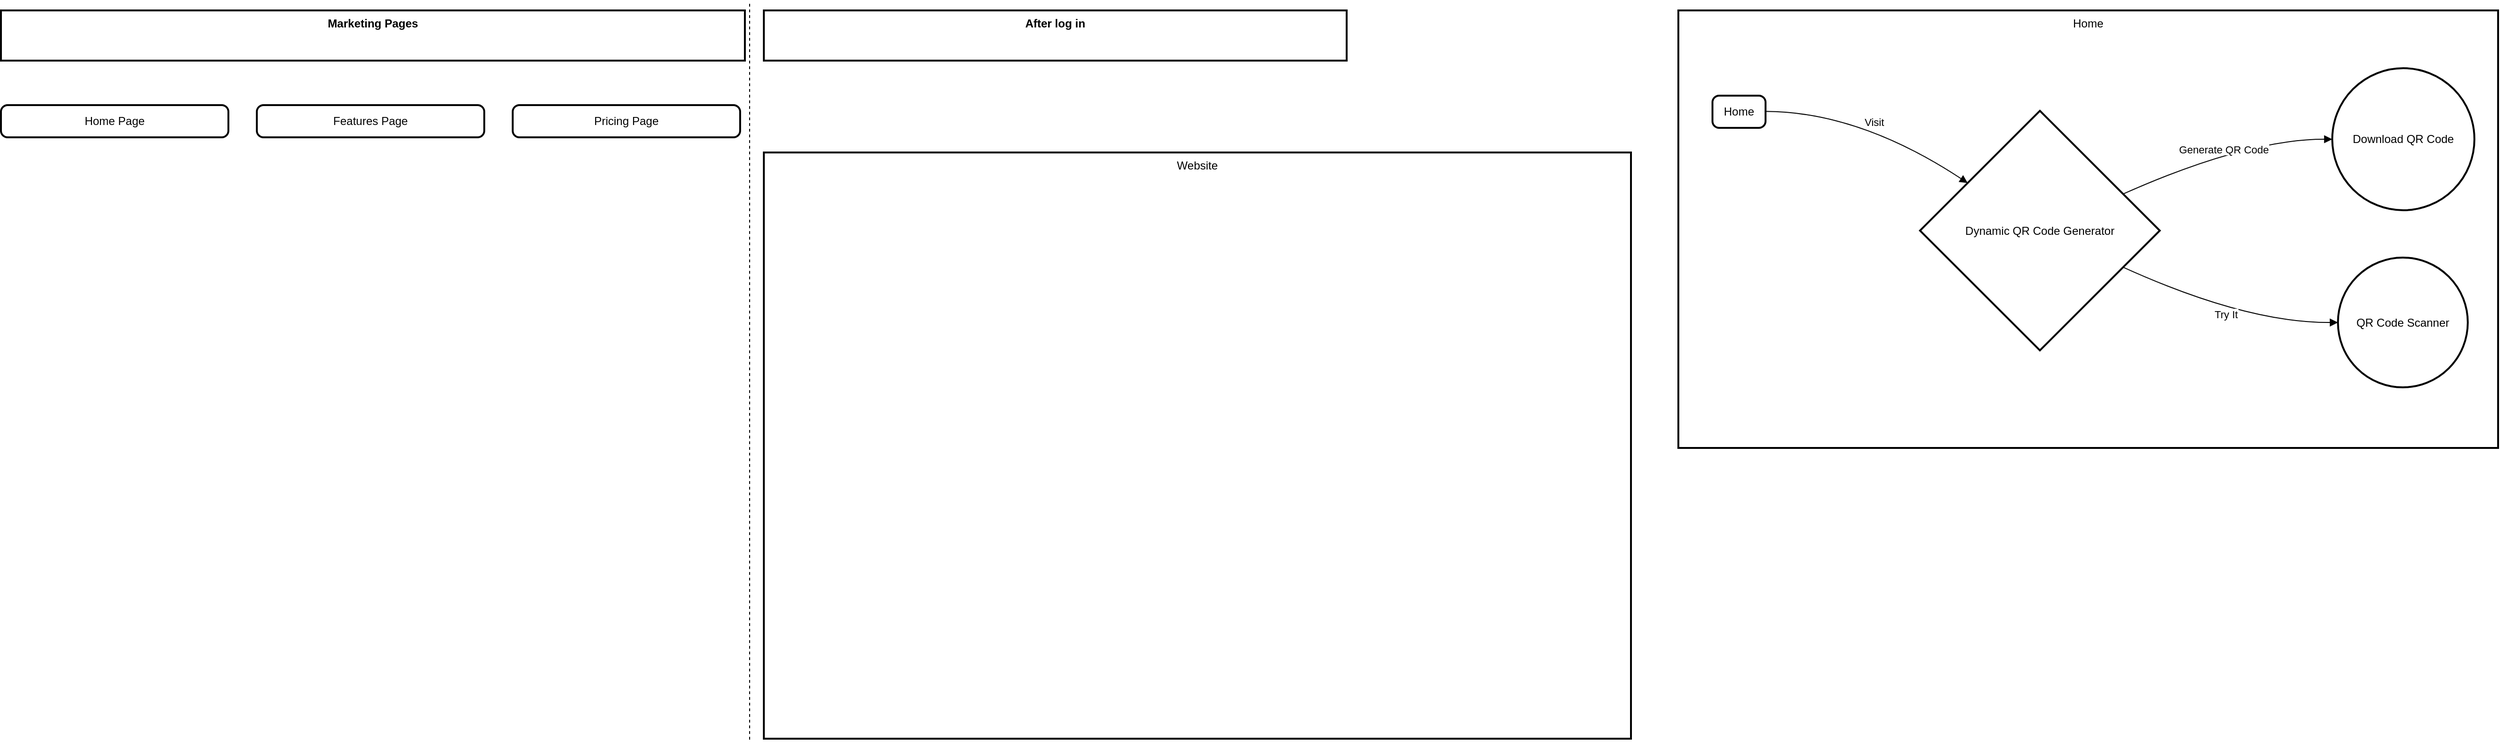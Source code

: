 <mxfile version="24.7.12">
  <diagram name="Page-1" id="xm0qqevYfB8CA88mfpXX">
    <mxGraphModel dx="2504" dy="881" grid="1" gridSize="10" guides="1" tooltips="1" connect="1" arrows="1" fold="1" page="1" pageScale="1" pageWidth="827" pageHeight="1169" math="0" shadow="0">
      <root>
        <mxCell id="0" />
        <mxCell id="1" parent="0" />
        <mxCell id="2" value="After log in" style="whiteSpace=wrap;strokeWidth=2;verticalAlign=top;fontStyle=1" parent="1" vertex="1">
          <mxGeometry x="215" y="90" width="615" height="53" as="geometry" />
        </mxCell>
        <mxCell id="3" value="Home Page" style="rounded=1;absoluteArcSize=1;arcSize=14;whiteSpace=wrap;strokeWidth=2;" parent="1" vertex="1">
          <mxGeometry x="-590" y="190" width="240" height="34" as="geometry" />
        </mxCell>
        <mxCell id="4" value="Features Page" style="rounded=1;absoluteArcSize=1;arcSize=14;whiteSpace=wrap;strokeWidth=2;" parent="1" vertex="1">
          <mxGeometry x="-320" y="190" width="240" height="34" as="geometry" />
        </mxCell>
        <mxCell id="5" value="Pricing Page" style="rounded=1;absoluteArcSize=1;arcSize=14;whiteSpace=wrap;strokeWidth=2;" parent="1" vertex="1">
          <mxGeometry x="-50" y="190" width="240" height="34" as="geometry" />
        </mxCell>
        <mxCell id="6" value="Website" style="whiteSpace=wrap;strokeWidth=2;verticalAlign=top;" parent="1" vertex="1">
          <mxGeometry x="215" y="240" width="915" height="619" as="geometry" />
        </mxCell>
        <mxCell id="7" value="Home" style="whiteSpace=wrap;strokeWidth=2;verticalAlign=top;" parent="1" vertex="1">
          <mxGeometry x="1180" y="90" width="865" height="462" as="geometry" />
        </mxCell>
        <mxCell id="14" value="Dynamic QR Code Generator" style="rhombus;strokeWidth=2;whiteSpace=wrap;" parent="1" vertex="1">
          <mxGeometry x="1435" y="196" width="253" height="253" as="geometry" />
        </mxCell>
        <mxCell id="15" value="Home" style="rounded=1;absoluteArcSize=1;arcSize=14;whiteSpace=wrap;strokeWidth=2;" parent="1" vertex="1">
          <mxGeometry x="1216" y="180" width="56" height="34" as="geometry" />
        </mxCell>
        <mxCell id="16" value="Download QR Code" style="ellipse;aspect=fixed;strokeWidth=2;whiteSpace=wrap;" parent="1" vertex="1">
          <mxGeometry x="1870" y="151" width="150" height="150" as="geometry" />
        </mxCell>
        <mxCell id="17" value="QR Code Scanner" style="ellipse;aspect=fixed;strokeWidth=2;whiteSpace=wrap;" parent="1" vertex="1">
          <mxGeometry x="1876" y="351" width="137" height="137" as="geometry" />
        </mxCell>
        <mxCell id="18" value="Visit" style="curved=1;startArrow=none;endArrow=block;exitX=1;exitY=0.49;entryX=0;entryY=0.17;" parent="1" source="15" target="14" edge="1">
          <mxGeometry relative="1" as="geometry">
            <Array as="points">
              <mxPoint x="1371" y="197" />
            </Array>
          </mxGeometry>
        </mxCell>
        <mxCell id="19" value="Generate QR Code" style="curved=1;startArrow=none;endArrow=block;exitX=1;exitY=0.28;entryX=0;entryY=0.5;" parent="1" source="14" target="16" edge="1">
          <mxGeometry relative="1" as="geometry">
            <Array as="points">
              <mxPoint x="1779" y="226" />
            </Array>
          </mxGeometry>
        </mxCell>
        <mxCell id="20" value="Try It" style="curved=1;startArrow=none;endArrow=block;exitX=1;exitY=0.72;entryX=0;entryY=0.5;" parent="1" source="14" target="17" edge="1">
          <mxGeometry relative="1" as="geometry">
            <Array as="points">
              <mxPoint x="1779" y="420" />
            </Array>
          </mxGeometry>
        </mxCell>
        <mxCell id="uCNJp30ueI-Gl5PHK2ZQ-27" value="" style="endArrow=none;dashed=1;html=1;rounded=0;" edge="1" parent="1">
          <mxGeometry width="50" height="50" relative="1" as="geometry">
            <mxPoint x="200" y="860" as="sourcePoint" />
            <mxPoint x="200" y="80" as="targetPoint" />
          </mxGeometry>
        </mxCell>
        <mxCell id="uCNJp30ueI-Gl5PHK2ZQ-28" value="Marketing Pages" style="whiteSpace=wrap;strokeWidth=2;verticalAlign=top;fontStyle=1" vertex="1" parent="1">
          <mxGeometry x="-590" y="90" width="785" height="53" as="geometry" />
        </mxCell>
      </root>
    </mxGraphModel>
  </diagram>
</mxfile>

